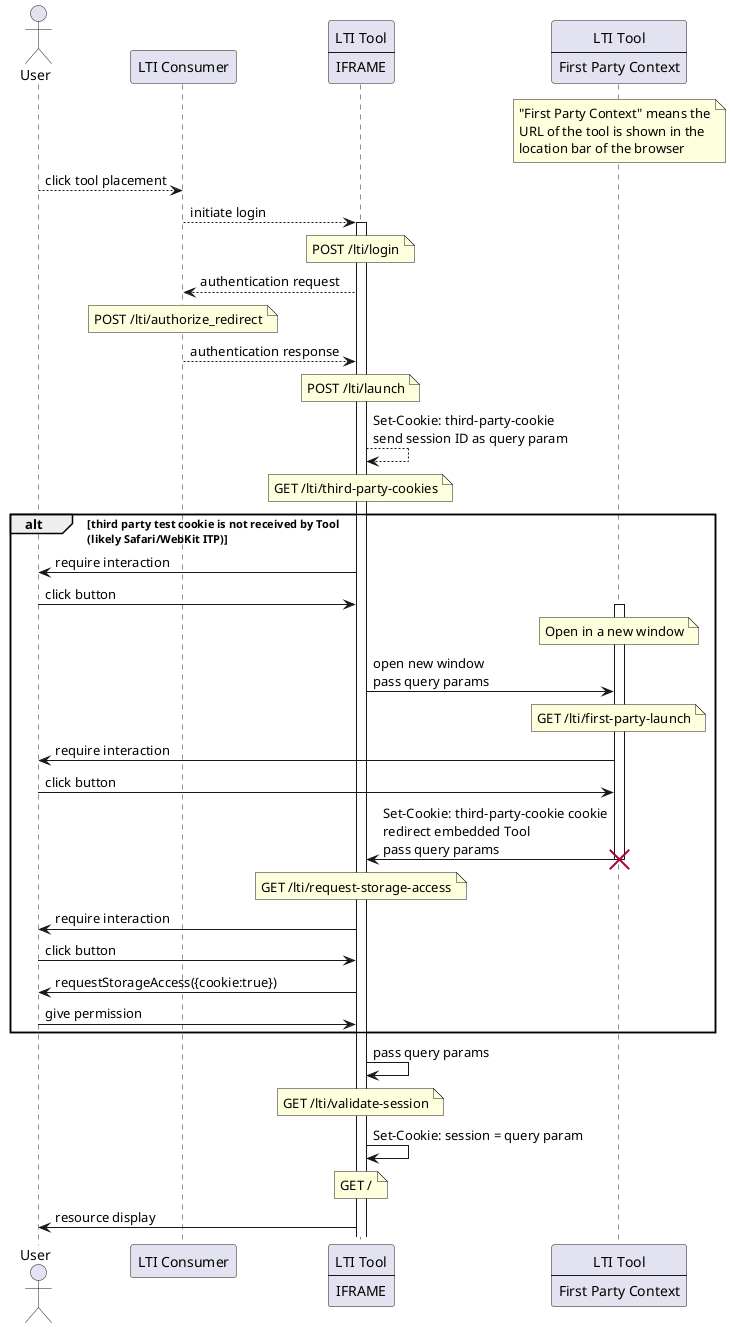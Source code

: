 @startuml Third Party Session Cookie Flow

actor User as user
participant "LTI Consumer" as consumer
participant tool [
  LTI Tool
  ----
  IFRAME
]
participant 1p [
  LTI Tool
  ----
  First Party Context
]

note over 1p : "First Party Context" means the\nURL of the tool is shown in the\nlocation bar of the browser
user --> consumer : click tool placement
consumer --> tool : initiate login
activate tool
note over tool : POST /lti/login
tool --> consumer : authentication request
note over consumer : POST /lti/authorize_redirect 
consumer --> tool : authentication response
note over tool : POST /lti/launch
tool --> tool :  Set-Cookie: third-party-cookie\nsend session ID as query param
note over tool : GET /lti/third-party-cookies

alt third party test cookie is not received by Tool\n(likely Safari/WebKit ITP)

tool -> user : require interaction
user -> tool : click button
note over 1p: Open in a new window
activate 1p
tool -> 1p : open new window\npass query params
note over 1p : GET /lti/first-party-launch

1p -> user : require interaction
user -> 1p : click button
1p -> tool : Set-Cookie: third-party-cookie cookie\nredirect embedded Tool\npass query params
note over tool : GET /lti/request-storage-access
destroy 1p
tool -> user : require interaction
user -> tool : click button
tool -> user : requestStorageAccess({cookie:true})
user -> tool : give permission

end

tool -> tool : pass query params
note over tool : GET /lti/validate-session
tool -> tool : Set-Cookie: session = query param
note over tool : GET /
tool -> user : resource display

@enduml